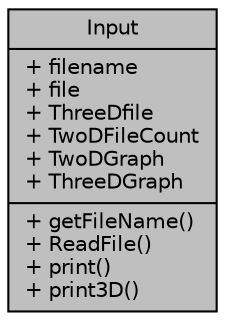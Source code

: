 digraph "Input"
{
  edge [fontname="Helvetica",fontsize="10",labelfontname="Helvetica",labelfontsize="10"];
  node [fontname="Helvetica",fontsize="10",shape=record];
  Node1 [label="{Input\n|+ filename\l+ file\l+ ThreeDfile\l+ TwoDFileCount\l+ TwoDGraph\l+ ThreeDGraph\l|+ getFileName()\l+ ReadFile()\l+ print()\l+ print3D()\l}",height=0.2,width=0.4,color="black", fillcolor="grey75", style="filled", fontcolor="black"];
}
